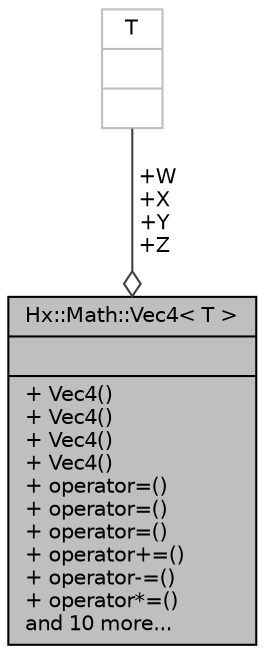 digraph "Hx::Math::Vec4&lt; T &gt;"
{
  edge [fontname="Helvetica",fontsize="10",labelfontname="Helvetica",labelfontsize="10"];
  node [fontname="Helvetica",fontsize="10",shape=record];
  Node1 [label="{Hx::Math::Vec4\< T \>\n||+ Vec4()\l+ Vec4()\l+ Vec4()\l+ Vec4()\l+ operator=()\l+ operator=()\l+ operator=()\l+ operator+=()\l+ operator-=()\l+ operator*=()\land 10 more...\l}",height=0.2,width=0.4,color="black", fillcolor="grey75", style="filled", fontcolor="black"];
  Node2 -> Node1 [color="grey25",fontsize="10",style="solid",label=" +W\n+X\n+Y\n+Z" ,arrowhead="odiamond",fontname="Helvetica"];
  Node2 [label="{T\n||}",height=0.2,width=0.4,color="grey75", fillcolor="white", style="filled"];
}
